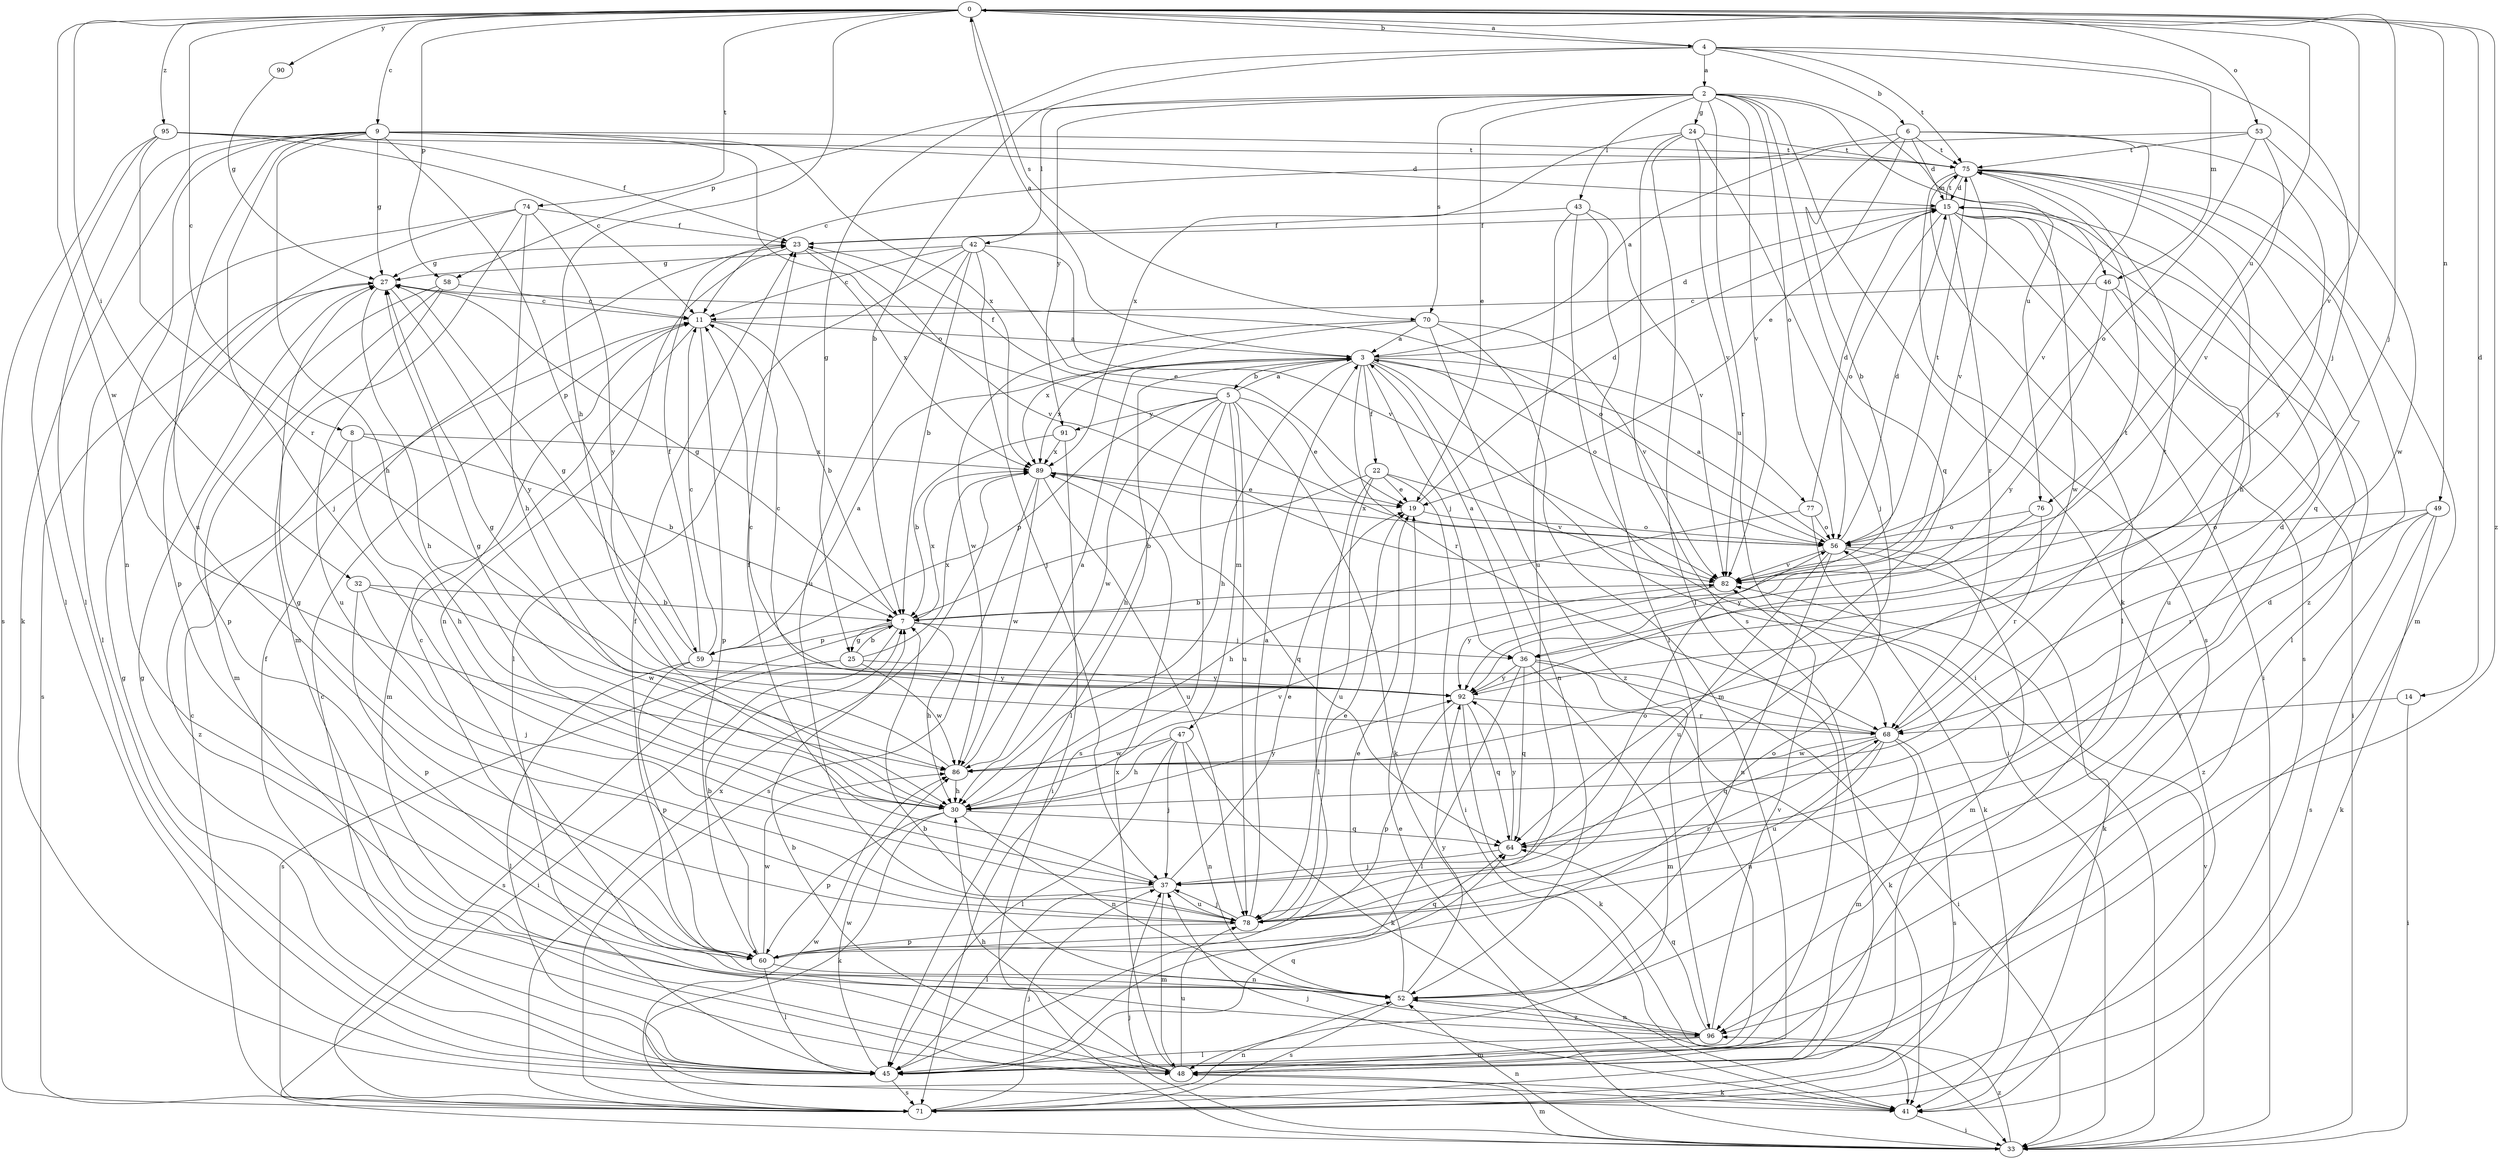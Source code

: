 strict digraph  {
0;
2;
3;
4;
5;
6;
7;
8;
9;
11;
14;
15;
19;
22;
23;
24;
25;
27;
30;
32;
33;
36;
37;
41;
42;
43;
45;
46;
47;
48;
49;
52;
53;
56;
58;
59;
60;
64;
68;
70;
71;
74;
75;
76;
77;
78;
82;
86;
89;
90;
91;
92;
95;
96;
0 -> 4  [label=b];
0 -> 8  [label=c];
0 -> 9  [label=c];
0 -> 14  [label=d];
0 -> 30  [label=h];
0 -> 32  [label=i];
0 -> 36  [label=j];
0 -> 49  [label=n];
0 -> 53  [label=o];
0 -> 58  [label=p];
0 -> 70  [label=s];
0 -> 74  [label=t];
0 -> 76  [label=u];
0 -> 82  [label=v];
0 -> 86  [label=w];
0 -> 90  [label=y];
0 -> 95  [label=z];
0 -> 96  [label=z];
2 -> 19  [label=e];
2 -> 24  [label=g];
2 -> 41  [label=k];
2 -> 42  [label=l];
2 -> 43  [label=l];
2 -> 46  [label=m];
2 -> 56  [label=o];
2 -> 58  [label=p];
2 -> 64  [label=q];
2 -> 68  [label=r];
2 -> 70  [label=s];
2 -> 76  [label=u];
2 -> 82  [label=v];
2 -> 91  [label=y];
3 -> 0  [label=a];
3 -> 5  [label=b];
3 -> 15  [label=d];
3 -> 22  [label=f];
3 -> 30  [label=h];
3 -> 33  [label=i];
3 -> 36  [label=j];
3 -> 45  [label=l];
3 -> 52  [label=n];
3 -> 56  [label=o];
3 -> 68  [label=r];
3 -> 77  [label=u];
3 -> 89  [label=x];
4 -> 0  [label=a];
4 -> 2  [label=a];
4 -> 6  [label=b];
4 -> 7  [label=b];
4 -> 25  [label=g];
4 -> 36  [label=j];
4 -> 46  [label=m];
4 -> 75  [label=t];
5 -> 3  [label=a];
5 -> 19  [label=e];
5 -> 23  [label=f];
5 -> 30  [label=h];
5 -> 41  [label=k];
5 -> 47  [label=m];
5 -> 59  [label=p];
5 -> 71  [label=s];
5 -> 78  [label=u];
5 -> 86  [label=w];
5 -> 91  [label=y];
6 -> 7  [label=b];
6 -> 11  [label=c];
6 -> 15  [label=d];
6 -> 19  [label=e];
6 -> 75  [label=t];
6 -> 82  [label=v];
6 -> 92  [label=y];
7 -> 25  [label=g];
7 -> 27  [label=g];
7 -> 30  [label=h];
7 -> 33  [label=i];
7 -> 36  [label=j];
7 -> 59  [label=p];
7 -> 71  [label=s];
7 -> 89  [label=x];
8 -> 7  [label=b];
8 -> 30  [label=h];
8 -> 89  [label=x];
8 -> 96  [label=z];
9 -> 15  [label=d];
9 -> 27  [label=g];
9 -> 30  [label=h];
9 -> 37  [label=j];
9 -> 41  [label=k];
9 -> 45  [label=l];
9 -> 52  [label=n];
9 -> 56  [label=o];
9 -> 59  [label=p];
9 -> 75  [label=t];
9 -> 78  [label=u];
9 -> 89  [label=x];
11 -> 3  [label=a];
11 -> 7  [label=b];
11 -> 48  [label=m];
11 -> 60  [label=p];
14 -> 33  [label=i];
14 -> 68  [label=r];
15 -> 23  [label=f];
15 -> 33  [label=i];
15 -> 45  [label=l];
15 -> 56  [label=o];
15 -> 68  [label=r];
15 -> 71  [label=s];
15 -> 75  [label=t];
15 -> 86  [label=w];
19 -> 15  [label=d];
19 -> 56  [label=o];
22 -> 7  [label=b];
22 -> 19  [label=e];
22 -> 33  [label=i];
22 -> 45  [label=l];
22 -> 78  [label=u];
22 -> 82  [label=v];
23 -> 27  [label=g];
23 -> 52  [label=n];
23 -> 82  [label=v];
23 -> 89  [label=x];
24 -> 37  [label=j];
24 -> 45  [label=l];
24 -> 71  [label=s];
24 -> 75  [label=t];
24 -> 82  [label=v];
24 -> 89  [label=x];
25 -> 7  [label=b];
25 -> 71  [label=s];
25 -> 86  [label=w];
25 -> 89  [label=x];
25 -> 92  [label=y];
27 -> 11  [label=c];
27 -> 30  [label=h];
27 -> 56  [label=o];
27 -> 71  [label=s];
27 -> 92  [label=y];
30 -> 27  [label=g];
30 -> 41  [label=k];
30 -> 52  [label=n];
30 -> 60  [label=p];
30 -> 64  [label=q];
30 -> 82  [label=v];
30 -> 92  [label=y];
32 -> 7  [label=b];
32 -> 37  [label=j];
32 -> 60  [label=p];
32 -> 86  [label=w];
33 -> 19  [label=e];
33 -> 37  [label=j];
33 -> 48  [label=m];
33 -> 52  [label=n];
33 -> 82  [label=v];
33 -> 96  [label=z];
36 -> 3  [label=a];
36 -> 33  [label=i];
36 -> 41  [label=k];
36 -> 45  [label=l];
36 -> 48  [label=m];
36 -> 64  [label=q];
36 -> 92  [label=y];
37 -> 19  [label=e];
37 -> 23  [label=f];
37 -> 45  [label=l];
37 -> 48  [label=m];
37 -> 56  [label=o];
37 -> 78  [label=u];
41 -> 33  [label=i];
41 -> 37  [label=j];
42 -> 7  [label=b];
42 -> 11  [label=c];
42 -> 19  [label=e];
42 -> 27  [label=g];
42 -> 37  [label=j];
42 -> 45  [label=l];
42 -> 78  [label=u];
42 -> 82  [label=v];
43 -> 23  [label=f];
43 -> 33  [label=i];
43 -> 45  [label=l];
43 -> 78  [label=u];
43 -> 82  [label=v];
45 -> 11  [label=c];
45 -> 23  [label=f];
45 -> 27  [label=g];
45 -> 64  [label=q];
45 -> 71  [label=s];
45 -> 86  [label=w];
46 -> 11  [label=c];
46 -> 33  [label=i];
46 -> 78  [label=u];
46 -> 92  [label=y];
47 -> 30  [label=h];
47 -> 37  [label=j];
47 -> 41  [label=k];
47 -> 45  [label=l];
47 -> 52  [label=n];
47 -> 86  [label=w];
48 -> 7  [label=b];
48 -> 27  [label=g];
48 -> 30  [label=h];
48 -> 41  [label=k];
48 -> 78  [label=u];
48 -> 89  [label=x];
49 -> 41  [label=k];
49 -> 56  [label=o];
49 -> 68  [label=r];
49 -> 71  [label=s];
49 -> 96  [label=z];
52 -> 15  [label=d];
52 -> 19  [label=e];
52 -> 23  [label=f];
52 -> 71  [label=s];
52 -> 92  [label=y];
52 -> 96  [label=z];
53 -> 3  [label=a];
53 -> 56  [label=o];
53 -> 75  [label=t];
53 -> 82  [label=v];
53 -> 86  [label=w];
56 -> 3  [label=a];
56 -> 15  [label=d];
56 -> 41  [label=k];
56 -> 48  [label=m];
56 -> 52  [label=n];
56 -> 75  [label=t];
56 -> 78  [label=u];
56 -> 82  [label=v];
56 -> 89  [label=x];
58 -> 11  [label=c];
58 -> 48  [label=m];
58 -> 60  [label=p];
58 -> 78  [label=u];
59 -> 3  [label=a];
59 -> 11  [label=c];
59 -> 23  [label=f];
59 -> 27  [label=g];
59 -> 45  [label=l];
59 -> 60  [label=p];
59 -> 92  [label=y];
60 -> 7  [label=b];
60 -> 11  [label=c];
60 -> 45  [label=l];
60 -> 52  [label=n];
60 -> 56  [label=o];
60 -> 64  [label=q];
60 -> 86  [label=w];
64 -> 15  [label=d];
64 -> 37  [label=j];
64 -> 92  [label=y];
68 -> 11  [label=c];
68 -> 48  [label=m];
68 -> 52  [label=n];
68 -> 64  [label=q];
68 -> 71  [label=s];
68 -> 75  [label=t];
68 -> 78  [label=u];
68 -> 86  [label=w];
70 -> 3  [label=a];
70 -> 48  [label=m];
70 -> 82  [label=v];
70 -> 86  [label=w];
70 -> 89  [label=x];
70 -> 96  [label=z];
71 -> 11  [label=c];
71 -> 37  [label=j];
71 -> 52  [label=n];
71 -> 86  [label=w];
71 -> 89  [label=x];
74 -> 23  [label=f];
74 -> 30  [label=h];
74 -> 45  [label=l];
74 -> 48  [label=m];
74 -> 60  [label=p];
74 -> 92  [label=y];
75 -> 15  [label=d];
75 -> 30  [label=h];
75 -> 45  [label=l];
75 -> 48  [label=m];
75 -> 64  [label=q];
75 -> 71  [label=s];
75 -> 82  [label=v];
75 -> 96  [label=z];
76 -> 56  [label=o];
76 -> 68  [label=r];
76 -> 92  [label=y];
77 -> 15  [label=d];
77 -> 30  [label=h];
77 -> 41  [label=k];
77 -> 56  [label=o];
78 -> 3  [label=a];
78 -> 19  [label=e];
78 -> 27  [label=g];
78 -> 37  [label=j];
78 -> 60  [label=p];
78 -> 68  [label=r];
82 -> 7  [label=b];
82 -> 92  [label=y];
86 -> 3  [label=a];
86 -> 27  [label=g];
86 -> 30  [label=h];
89 -> 19  [label=e];
89 -> 64  [label=q];
89 -> 71  [label=s];
89 -> 78  [label=u];
89 -> 86  [label=w];
90 -> 27  [label=g];
91 -> 7  [label=b];
91 -> 33  [label=i];
91 -> 89  [label=x];
92 -> 11  [label=c];
92 -> 41  [label=k];
92 -> 60  [label=p];
92 -> 64  [label=q];
92 -> 68  [label=r];
92 -> 75  [label=t];
95 -> 11  [label=c];
95 -> 23  [label=f];
95 -> 45  [label=l];
95 -> 68  [label=r];
95 -> 71  [label=s];
95 -> 75  [label=t];
96 -> 7  [label=b];
96 -> 45  [label=l];
96 -> 48  [label=m];
96 -> 52  [label=n];
96 -> 64  [label=q];
96 -> 82  [label=v];
}
